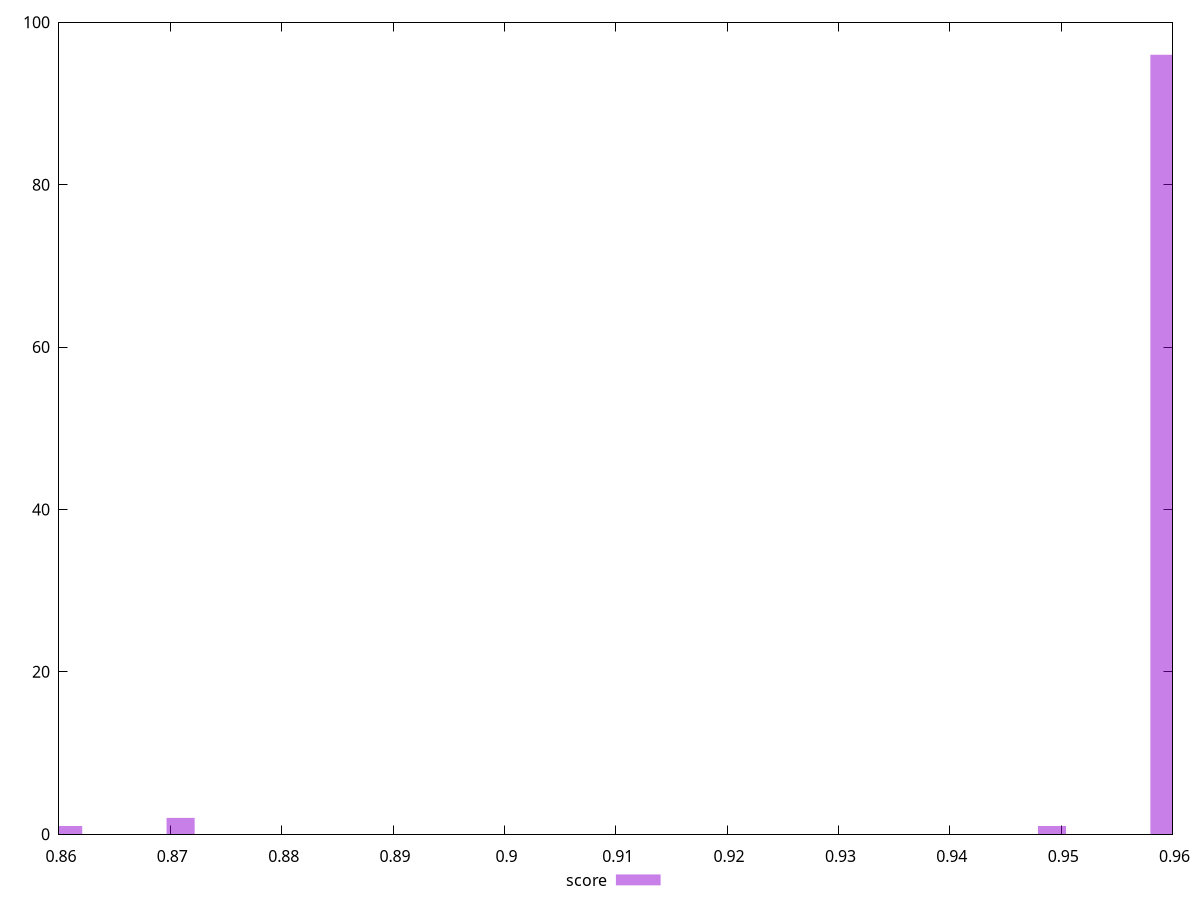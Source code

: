 reset

$score <<EOF
0.9491783568944892 1
0.9592759989891114 96
0.8709216306611669 2
0.8608239885665447 1
EOF

set key outside below
set boxwidth 0.0025244105236555564
set xrange [0.86:0.96]
set yrange [0:100]
set trange [0:100]
set style fill transparent solid 0.5 noborder
set terminal svg size 640, 490 enhanced background rgb 'white'
set output "report_00018_2021-02-10T15-25-16.877Z/interactive/samples/pages+cached+noadtech+nomedia+nocss/score/histogram.svg"

plot $score title "score" with boxes

reset
